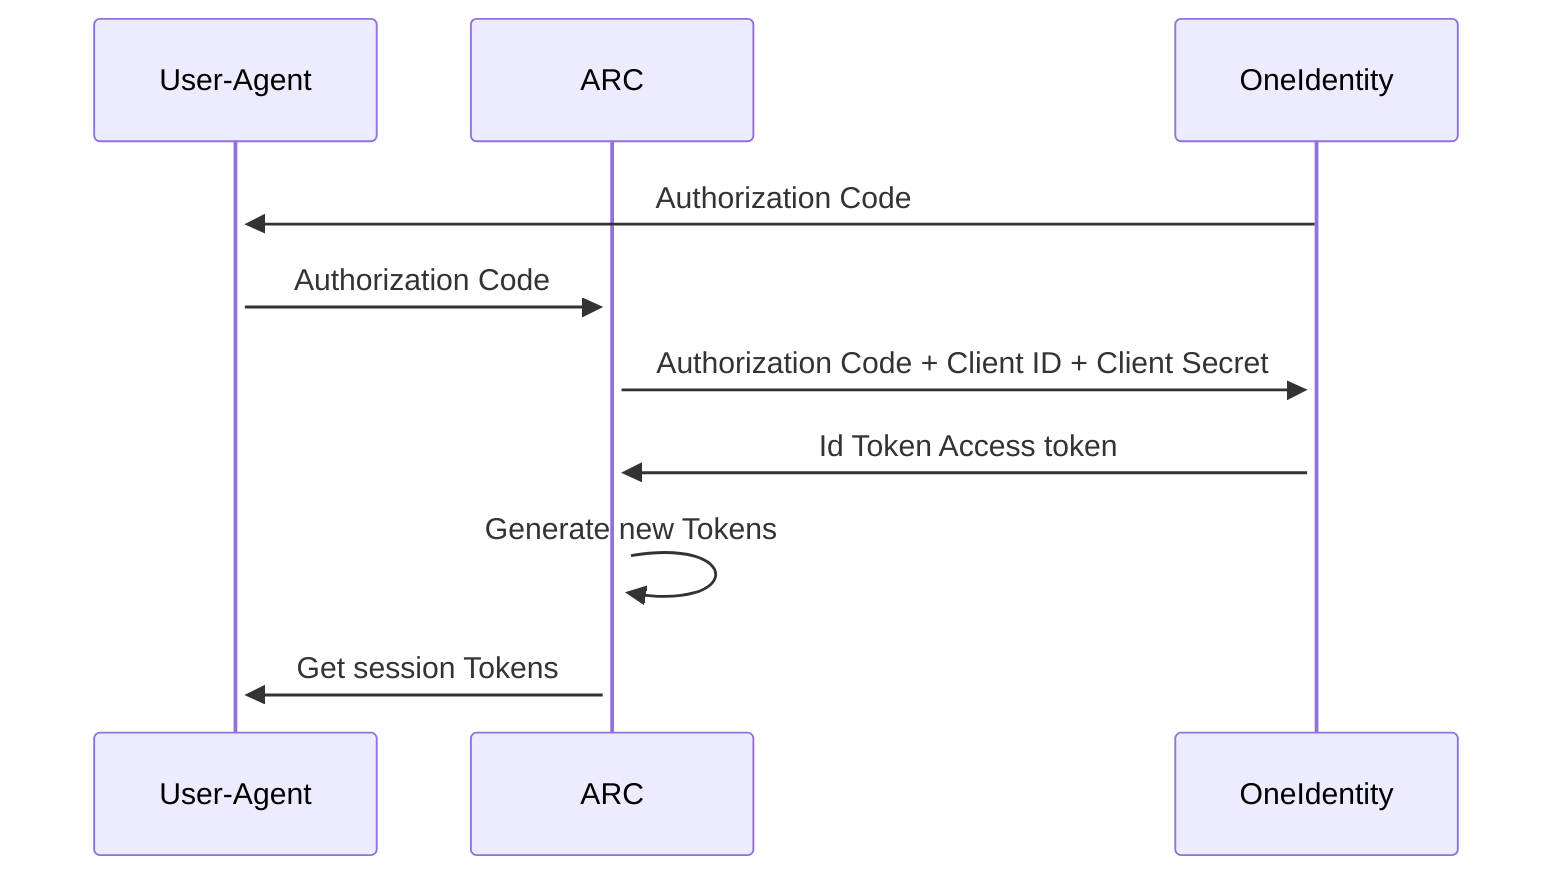 sequenceDiagram

    participant User-Agent
    participant ARC
    participant OneIdentity

    OneIdentity ->>+ User-Agent: Authorization Code
    User-Agent ->>+ ARC: Authorization Code
    ARC ->>+ OneIdentity: Authorization Code + Client ID + Client Secret
    OneIdentity ->>+ ARC: Id Token Access token
    ARC ->> ARC: Generate new Tokens
    ARC ->>+ User-Agent: Get session Tokens